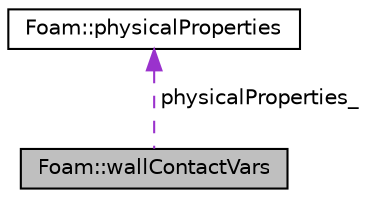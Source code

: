 digraph "Foam::wallContactVars"
{
 // LATEX_PDF_SIZE
  edge [fontname="Helvetica",fontsize="10",labelfontname="Helvetica",labelfontsize="10"];
  node [fontname="Helvetica",fontsize="10",shape=record];
  Node1 [label="Foam::wallContactVars",height=0.2,width=0.4,color="black", fillcolor="grey75", style="filled", fontcolor="black",tooltip=" "];
  Node2 -> Node1 [dir="back",color="darkorchid3",fontsize="10",style="dashed",label=" physicalProperties_" ,fontname="Helvetica"];
  Node2 [label="Foam::physicalProperties",height=0.2,width=0.4,color="black", fillcolor="white", style="filled",URL="$structFoam_1_1physicalProperties.html",tooltip=" "];
}
